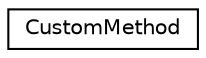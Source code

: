 digraph "Graphical Class Hierarchy"
{
 // LATEX_PDF_SIZE
  edge [fontname="Helvetica",fontsize="10",labelfontname="Helvetica",labelfontsize="10"];
  node [fontname="Helvetica",fontsize="10",shape=record];
  rankdir="LR";
  Node0 [label="CustomMethod",height=0.2,width=0.4,color="black", fillcolor="white", style="filled",URL="$structCustomMethod.html",tooltip="Struct that represents a custom method object used in Components and Structs."];
}
